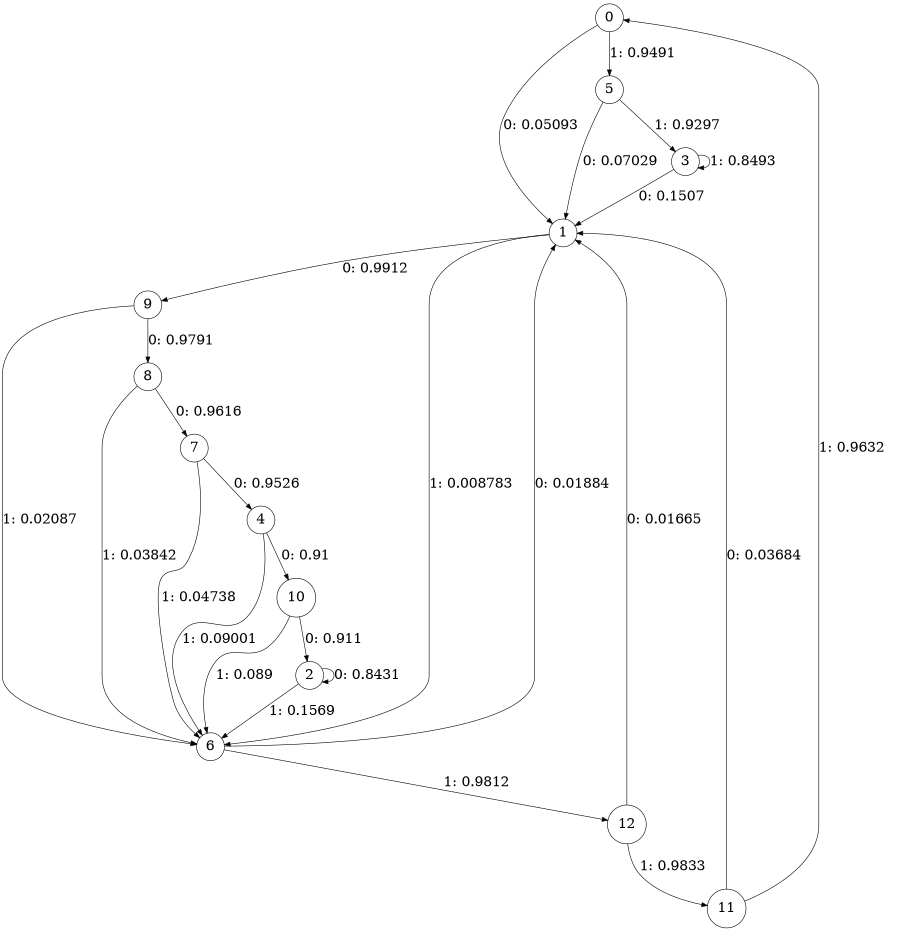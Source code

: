 digraph "ch1_face_grouped_df_L10" {
size = "6,8.5";
ratio = "fill";
node [shape = circle];
node [fontsize = 24];
edge [fontsize = 24];
0 -> 1 [label = "0: 0.05093  "];
0 -> 5 [label = "1: 0.9491   "];
1 -> 9 [label = "0: 0.9912   "];
1 -> 6 [label = "1: 0.008783  "];
2 -> 2 [label = "0: 0.8431   "];
2 -> 6 [label = "1: 0.1569   "];
3 -> 1 [label = "0: 0.1507   "];
3 -> 3 [label = "1: 0.8493   "];
4 -> 10 [label = "0: 0.91     "];
4 -> 6 [label = "1: 0.09001  "];
5 -> 1 [label = "0: 0.07029  "];
5 -> 3 [label = "1: 0.9297   "];
6 -> 1 [label = "0: 0.01884  "];
6 -> 12 [label = "1: 0.9812   "];
7 -> 4 [label = "0: 0.9526   "];
7 -> 6 [label = "1: 0.04738  "];
8 -> 7 [label = "0: 0.9616   "];
8 -> 6 [label = "1: 0.03842  "];
9 -> 8 [label = "0: 0.9791   "];
9 -> 6 [label = "1: 0.02087  "];
10 -> 2 [label = "0: 0.911    "];
10 -> 6 [label = "1: 0.089    "];
11 -> 1 [label = "0: 0.03684  "];
11 -> 0 [label = "1: 0.9632   "];
12 -> 1 [label = "0: 0.01665  "];
12 -> 11 [label = "1: 0.9833   "];
}